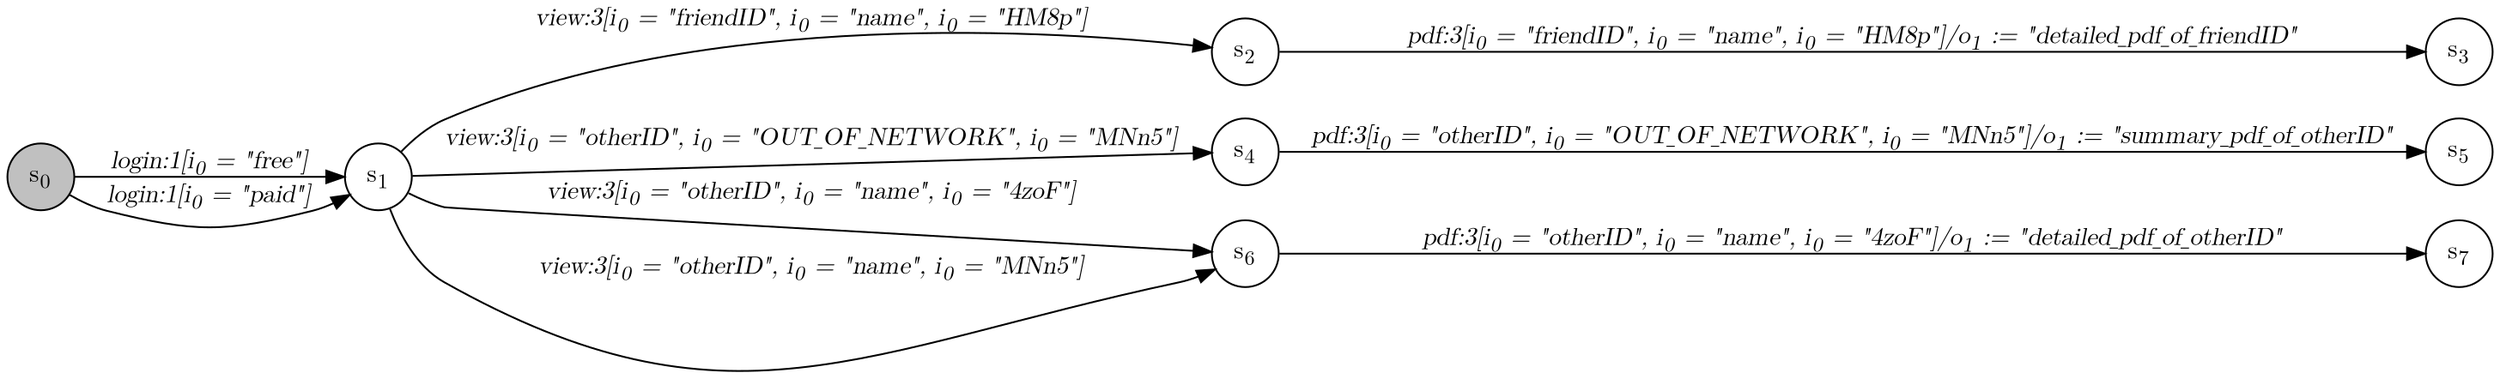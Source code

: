 digraph linkedin_ext{
    graph [rankdir="LR", fontname="Latin Modern Math"];
    node [color="black", fillcolor="white", shape="circle", style="filled", fontname="Latin Modern Math"];
    edge [fontname="Latin Modern Math"];

    s0[fillcolor="gray", label=<s<sub>0</sub>>];
    s1[label=<s<sub>1</sub>>];
    s2[label=<s<sub>2</sub>>];
    s3[label=<s<sub>3</sub>>];
    s4[label=<s<sub>4</sub>>];
    s5[label=<s<sub>5</sub>>];
    s6[label=<s<sub>6</sub>>];
    s7[label=<s<sub>7</sub>>];

    s0->s1[label=<<i>login:1&#91;i<sub>0</sub> = "free"&#93;</i>>];
    s0->s1[label=<<i>login:1&#91;i<sub>0</sub> = "paid"&#93;</i>>];
    s1->s2[label=<<i>view:3&#91;i<sub>0</sub> = "friendID", i<sub>0</sub> = "name", i<sub>0</sub> = "HM8p"&#93;</i>>];
    s1->s4[label=<<i>view:3&#91;i<sub>0</sub> = "otherID", i<sub>0</sub> = "OUT_OF_NETWORK", i<sub>0</sub> = "MNn5"&#93;</i>>];
    s1->s6[label=<<i>view:3&#91;i<sub>0</sub> = "otherID", i<sub>0</sub> = "name", i<sub>0</sub> = "4zoF"&#93;</i>>];
    s1->s6[label=<<i>view:3&#91;i<sub>0</sub> = "otherID", i<sub>0</sub> = "name", i<sub>0</sub> = "MNn5"&#93;</i>>];
    s2->s3[label=<<i>pdf:3&#91;i<sub>0</sub> = "friendID", i<sub>0</sub> = "name", i<sub>0</sub> = "HM8p"&#93;/o<sub>1</sub> := "detailed_pdf_of_friendID"</i>>];
    s4->s5[label=<<i>pdf:3&#91;i<sub>0</sub> = "otherID", i<sub>0</sub> = "OUT_OF_NETWORK", i<sub>0</sub> = "MNn5"&#93;/o<sub>1</sub> := "summary_pdf_of_otherID"</i>>];
    s6->s7[label=<<i>pdf:3&#91;i<sub>0</sub> = "otherID", i<sub>0</sub> = "name", i<sub>0</sub> = "4zoF"&#93;/o<sub>1</sub> := "detailed_pdf_of_otherID"</i>>];
}
